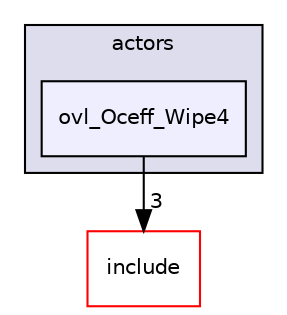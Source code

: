 digraph "src/overlays/actors/ovl_Oceff_Wipe4" {
  compound=true
  node [ fontsize="10", fontname="Helvetica"];
  edge [ labelfontsize="10", labelfontname="Helvetica"];
  subgraph clusterdir_e93473484be31ce7bcb356bd643a22f8 {
    graph [ bgcolor="#ddddee", pencolor="black", label="actors" fontname="Helvetica", fontsize="10", URL="dir_e93473484be31ce7bcb356bd643a22f8.html"]
  dir_14541d7a5955bb7e11190c5d6694ef86 [shape=box, label="ovl_Oceff_Wipe4", style="filled", fillcolor="#eeeeff", pencolor="black", URL="dir_14541d7a5955bb7e11190c5d6694ef86.html"];
  }
  dir_d44c64559bbebec7f509842c48db8b23 [shape=box label="include" fillcolor="white" style="filled" color="red" URL="dir_d44c64559bbebec7f509842c48db8b23.html"];
  dir_14541d7a5955bb7e11190c5d6694ef86->dir_d44c64559bbebec7f509842c48db8b23 [headlabel="3", labeldistance=1.5 headhref="dir_000437_000000.html"];
}
